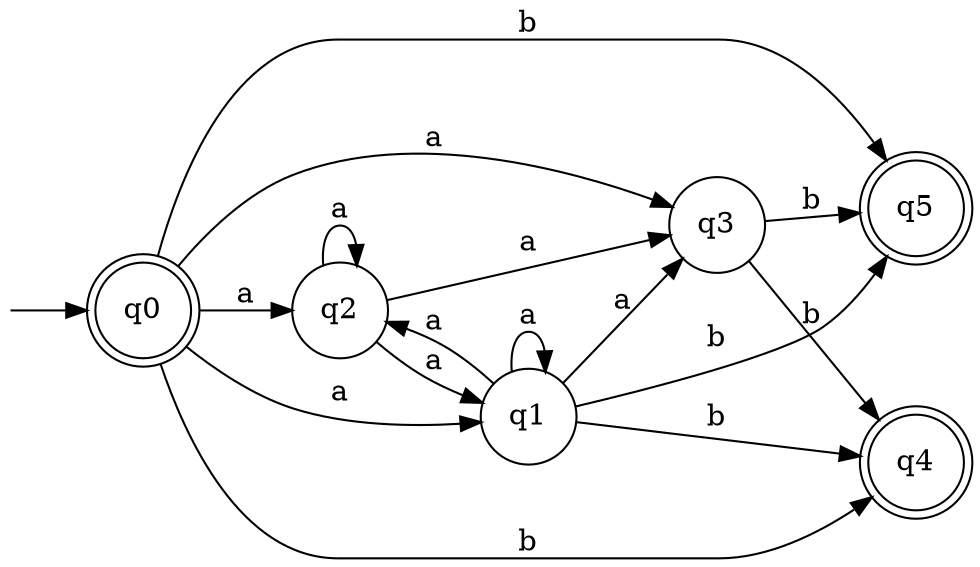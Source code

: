 digraph G {
  rankdir=LR;
  n__ [label="" shape=none width=.0];
  0 [shape=doublecircle label="q0"]
  1 [shape=doublecircle label="q5"]
  6 [shape=circle label="q2"]
  7 [shape=circle label="q1"]
  8 [shape=circle label="q3"]
  9 [shape=doublecircle label="q4"]
  n__ -> 0;
  0 -> 7 [label="a"];
  0 -> 6 [label="a"];
  0 -> 8 [label="a"];
  6 -> 7 [label="a"];
  6 -> 6 [label="a"];
  6 -> 8 [label="a"];
  7 -> 7 [label="a"];
  7 -> 6 [label="a"];
  7 -> 8 [label="a"];
  0 -> 9 [label="b"];
  0 -> 1 [label="b"];
  7 -> 9 [label="b"];
  7 -> 1 [label="b"];
  8 -> 9 [label="b"];
  8 -> 1 [label="b"];
}
